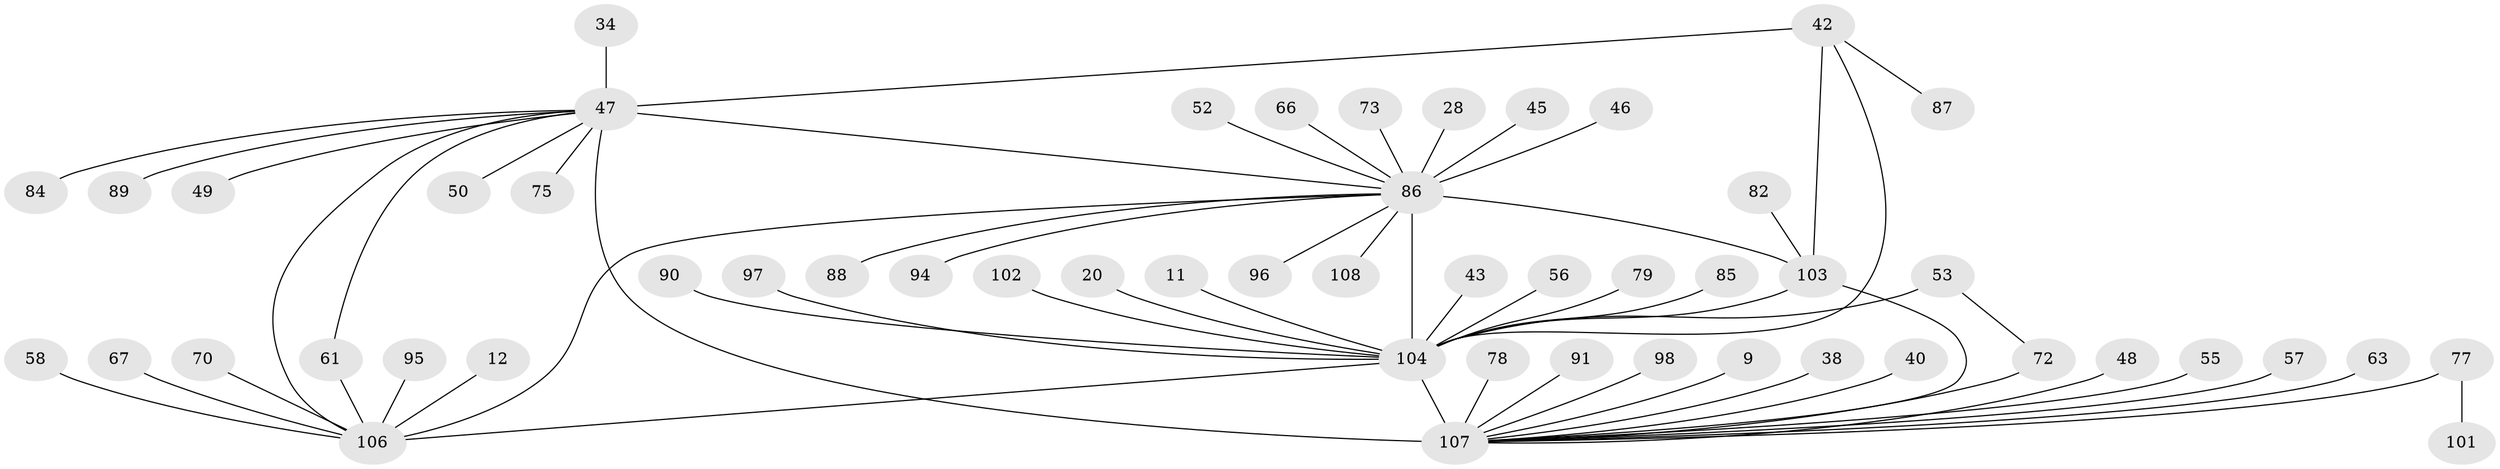 // original degree distribution, {3: 0.06481481481481481, 29: 0.009259259259259259, 7: 0.037037037037037035, 4: 0.05555555555555555, 22: 0.009259259259259259, 6: 0.027777777777777776, 2: 0.2222222222222222, 8: 0.027777777777777776, 1: 0.48148148148148145, 5: 0.037037037037037035, 11: 0.009259259259259259, 10: 0.009259259259259259, 9: 0.009259259259259259}
// Generated by graph-tools (version 1.1) at 2025/48/03/09/25 04:48:47]
// undirected, 54 vertices, 62 edges
graph export_dot {
graph [start="1"]
  node [color=gray90,style=filled];
  9;
  11;
  12;
  20;
  28;
  34;
  38;
  40;
  42 [super="+16"];
  43;
  45;
  46 [super="+29"];
  47 [super="+13+21"];
  48;
  49;
  50;
  52;
  53;
  55 [super="+18"];
  56;
  57;
  58;
  61;
  63 [super="+31"];
  66;
  67;
  70;
  72 [super="+54"];
  73;
  75 [super="+41"];
  77 [super="+64"];
  78;
  79;
  82 [super="+71"];
  84 [super="+26"];
  85;
  86 [super="+36+37"];
  87;
  88;
  89 [super="+83"];
  90;
  91;
  94;
  95 [super="+65"];
  96;
  97 [super="+68"];
  98;
  101;
  102 [super="+92"];
  103 [super="+93+10"];
  104 [super="+81+100+15"];
  106 [super="+3+105+6"];
  107 [super="+8+62+80"];
  108;
  9 -- 107;
  11 -- 104;
  12 -- 106;
  20 -- 104;
  28 -- 86;
  34 -- 47;
  38 -- 107;
  40 -- 107;
  42 -- 47 [weight=2];
  42 -- 87;
  42 -- 103 [weight=2];
  42 -- 104 [weight=2];
  43 -- 104;
  45 -- 86;
  46 -- 86;
  47 -- 50;
  47 -- 107 [weight=5];
  47 -- 49;
  47 -- 86 [weight=2];
  47 -- 61;
  47 -- 84;
  47 -- 75;
  47 -- 89;
  47 -- 106 [weight=2];
  48 -- 107;
  52 -- 86;
  53 -- 72;
  53 -- 104 [weight=2];
  55 -- 107;
  56 -- 104;
  57 -- 107;
  58 -- 106;
  61 -- 106 [weight=2];
  63 -- 107;
  66 -- 86;
  67 -- 106;
  70 -- 106;
  72 -- 107;
  73 -- 86;
  77 -- 107 [weight=2];
  77 -- 101;
  78 -- 107;
  79 -- 104;
  82 -- 103;
  85 -- 104;
  86 -- 88;
  86 -- 106 [weight=3];
  86 -- 108;
  86 -- 96;
  86 -- 94;
  86 -- 103 [weight=4];
  86 -- 104 [weight=12];
  90 -- 104;
  91 -- 107;
  95 -- 106;
  97 -- 104;
  98 -- 107;
  102 -- 104;
  103 -- 107;
  103 -- 104;
  104 -- 107 [weight=9];
  104 -- 106 [weight=2];
}
